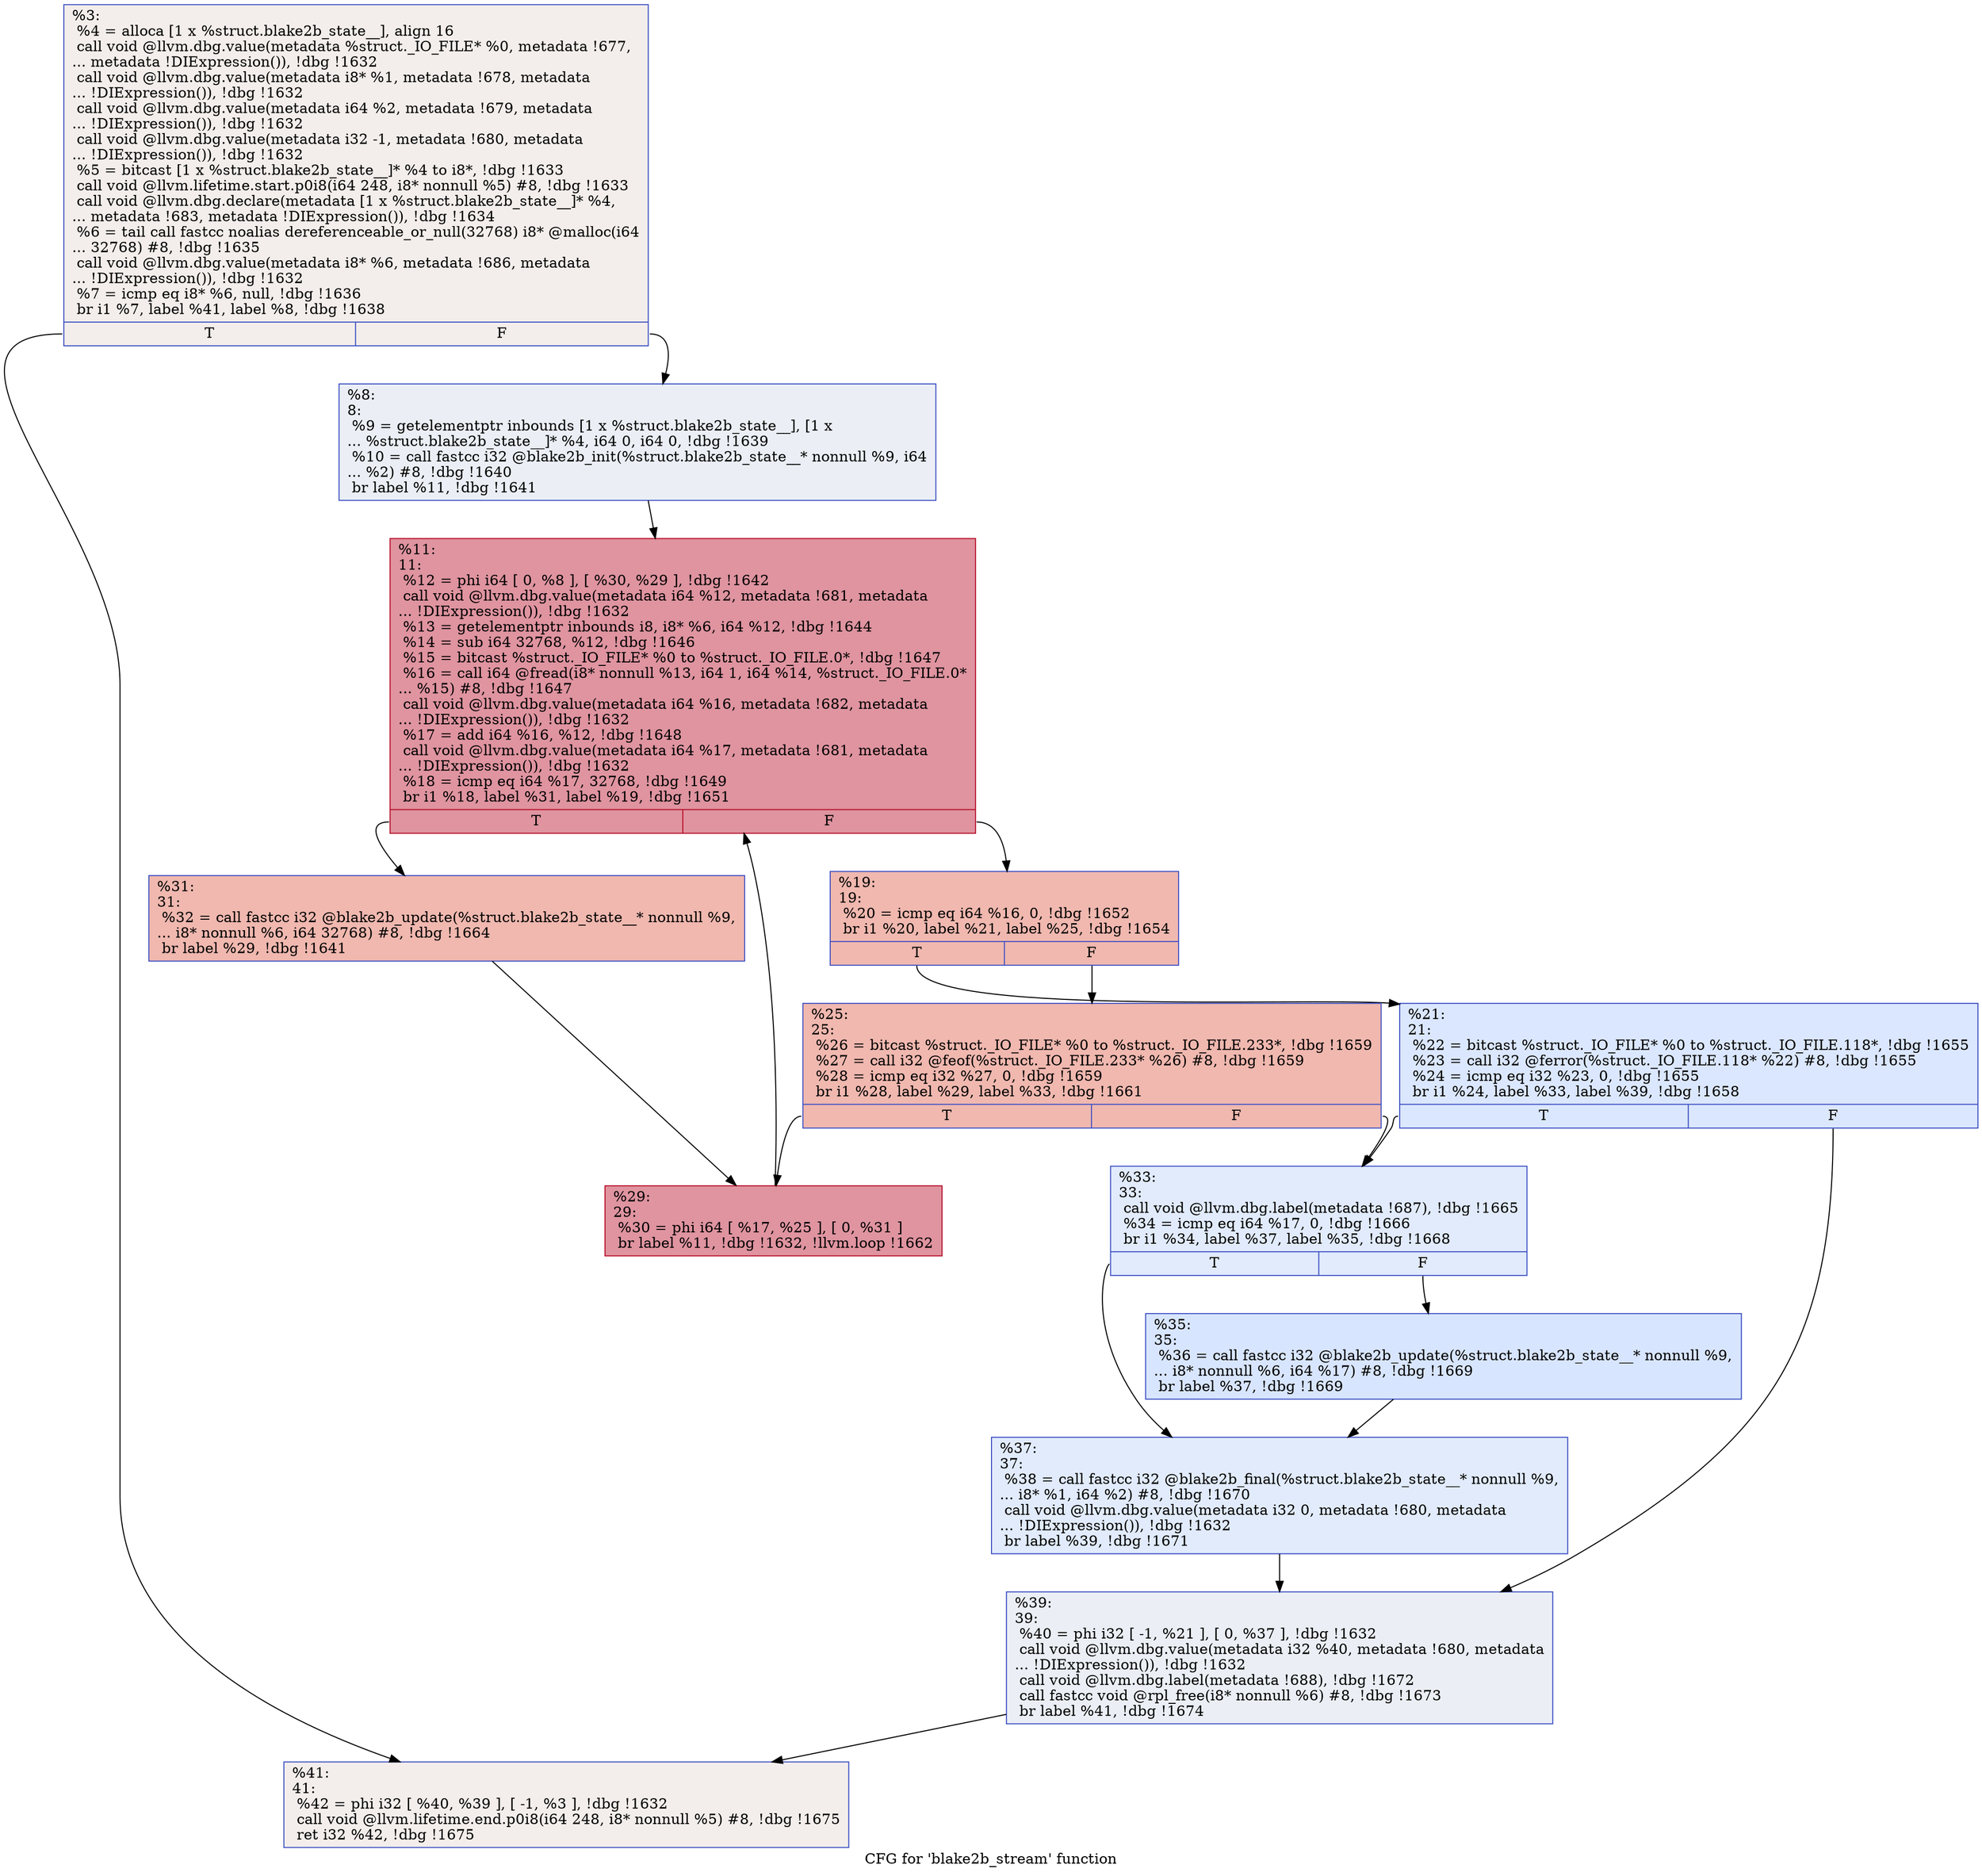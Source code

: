 digraph "CFG for 'blake2b_stream' function" {
	label="CFG for 'blake2b_stream' function";

	Node0x1578b30 [shape=record,color="#3d50c3ff", style=filled, fillcolor="#e5d8d170",label="{%3:\l  %4 = alloca [1 x %struct.blake2b_state__], align 16\l  call void @llvm.dbg.value(metadata %struct._IO_FILE* %0, metadata !677,\l... metadata !DIExpression()), !dbg !1632\l  call void @llvm.dbg.value(metadata i8* %1, metadata !678, metadata\l... !DIExpression()), !dbg !1632\l  call void @llvm.dbg.value(metadata i64 %2, metadata !679, metadata\l... !DIExpression()), !dbg !1632\l  call void @llvm.dbg.value(metadata i32 -1, metadata !680, metadata\l... !DIExpression()), !dbg !1632\l  %5 = bitcast [1 x %struct.blake2b_state__]* %4 to i8*, !dbg !1633\l  call void @llvm.lifetime.start.p0i8(i64 248, i8* nonnull %5) #8, !dbg !1633\l  call void @llvm.dbg.declare(metadata [1 x %struct.blake2b_state__]* %4,\l... metadata !683, metadata !DIExpression()), !dbg !1634\l  %6 = tail call fastcc noalias dereferenceable_or_null(32768) i8* @malloc(i64\l... 32768) #8, !dbg !1635\l  call void @llvm.dbg.value(metadata i8* %6, metadata !686, metadata\l... !DIExpression()), !dbg !1632\l  %7 = icmp eq i8* %6, null, !dbg !1636\l  br i1 %7, label %41, label %8, !dbg !1638\l|{<s0>T|<s1>F}}"];
	Node0x1578b30:s0 -> Node0x1578fe0;
	Node0x1578b30:s1 -> Node0x1578c70;
	Node0x1578c70 [shape=record,color="#3d50c3ff", style=filled, fillcolor="#d1dae970",label="{%8:\l8:                                                \l  %9 = getelementptr inbounds [1 x %struct.blake2b_state__], [1 x\l... %struct.blake2b_state__]* %4, i64 0, i64 0, !dbg !1639\l  %10 = call fastcc i32 @blake2b_init(%struct.blake2b_state__* nonnull %9, i64\l... %2) #8, !dbg !1640\l  br label %11, !dbg !1641\l}"];
	Node0x1578c70 -> Node0x1578cc0;
	Node0x1578cc0 [shape=record,color="#b70d28ff", style=filled, fillcolor="#b70d2870",label="{%11:\l11:                                               \l  %12 = phi i64 [ 0, %8 ], [ %30, %29 ], !dbg !1642\l  call void @llvm.dbg.value(metadata i64 %12, metadata !681, metadata\l... !DIExpression()), !dbg !1632\l  %13 = getelementptr inbounds i8, i8* %6, i64 %12, !dbg !1644\l  %14 = sub i64 32768, %12, !dbg !1646\l  %15 = bitcast %struct._IO_FILE* %0 to %struct._IO_FILE.0*, !dbg !1647\l  %16 = call i64 @fread(i8* nonnull %13, i64 1, i64 %14, %struct._IO_FILE.0*\l... %15) #8, !dbg !1647\l  call void @llvm.dbg.value(metadata i64 %16, metadata !682, metadata\l... !DIExpression()), !dbg !1632\l  %17 = add i64 %16, %12, !dbg !1648\l  call void @llvm.dbg.value(metadata i64 %17, metadata !681, metadata\l... !DIExpression()), !dbg !1632\l  %18 = icmp eq i64 %17, 32768, !dbg !1649\l  br i1 %18, label %31, label %19, !dbg !1651\l|{<s0>T|<s1>F}}"];
	Node0x1578cc0:s0 -> Node0x1578e50;
	Node0x1578cc0:s1 -> Node0x1578d10;
	Node0x1578d10 [shape=record,color="#3d50c3ff", style=filled, fillcolor="#dc5d4a70",label="{%19:\l19:                                               \l  %20 = icmp eq i64 %16, 0, !dbg !1652\l  br i1 %20, label %21, label %25, !dbg !1654\l|{<s0>T|<s1>F}}"];
	Node0x1578d10:s0 -> Node0x1578d60;
	Node0x1578d10:s1 -> Node0x1578db0;
	Node0x1578d60 [shape=record,color="#3d50c3ff", style=filled, fillcolor="#aec9fc70",label="{%21:\l21:                                               \l  %22 = bitcast %struct._IO_FILE* %0 to %struct._IO_FILE.118*, !dbg !1655\l  %23 = call i32 @ferror(%struct._IO_FILE.118* %22) #8, !dbg !1655\l  %24 = icmp eq i32 %23, 0, !dbg !1655\l  br i1 %24, label %33, label %39, !dbg !1658\l|{<s0>T|<s1>F}}"];
	Node0x1578d60:s0 -> Node0x1578ea0;
	Node0x1578d60:s1 -> Node0x1578f90;
	Node0x1578db0 [shape=record,color="#3d50c3ff", style=filled, fillcolor="#dc5d4a70",label="{%25:\l25:                                               \l  %26 = bitcast %struct._IO_FILE* %0 to %struct._IO_FILE.233*, !dbg !1659\l  %27 = call i32 @feof(%struct._IO_FILE.233* %26) #8, !dbg !1659\l  %28 = icmp eq i32 %27, 0, !dbg !1659\l  br i1 %28, label %29, label %33, !dbg !1661\l|{<s0>T|<s1>F}}"];
	Node0x1578db0:s0 -> Node0x1578e00;
	Node0x1578db0:s1 -> Node0x1578ea0;
	Node0x1578e00 [shape=record,color="#b70d28ff", style=filled, fillcolor="#b70d2870",label="{%29:\l29:                                               \l  %30 = phi i64 [ %17, %25 ], [ 0, %31 ]\l  br label %11, !dbg !1632, !llvm.loop !1662\l}"];
	Node0x1578e00 -> Node0x1578cc0;
	Node0x1578e50 [shape=record,color="#3d50c3ff", style=filled, fillcolor="#dc5d4a70",label="{%31:\l31:                                               \l  %32 = call fastcc i32 @blake2b_update(%struct.blake2b_state__* nonnull %9,\l... i8* nonnull %6, i64 32768) #8, !dbg !1664\l  br label %29, !dbg !1641\l}"];
	Node0x1578e50 -> Node0x1578e00;
	Node0x1578ea0 [shape=record,color="#3d50c3ff", style=filled, fillcolor="#bbd1f870",label="{%33:\l33:                                               \l  call void @llvm.dbg.label(metadata !687), !dbg !1665\l  %34 = icmp eq i64 %17, 0, !dbg !1666\l  br i1 %34, label %37, label %35, !dbg !1668\l|{<s0>T|<s1>F}}"];
	Node0x1578ea0:s0 -> Node0x1578f40;
	Node0x1578ea0:s1 -> Node0x1578ef0;
	Node0x1578ef0 [shape=record,color="#3d50c3ff", style=filled, fillcolor="#a7c5fe70",label="{%35:\l35:                                               \l  %36 = call fastcc i32 @blake2b_update(%struct.blake2b_state__* nonnull %9,\l... i8* nonnull %6, i64 %17) #8, !dbg !1669\l  br label %37, !dbg !1669\l}"];
	Node0x1578ef0 -> Node0x1578f40;
	Node0x1578f40 [shape=record,color="#3d50c3ff", style=filled, fillcolor="#bbd1f870",label="{%37:\l37:                                               \l  %38 = call fastcc i32 @blake2b_final(%struct.blake2b_state__* nonnull %9,\l... i8* %1, i64 %2) #8, !dbg !1670\l  call void @llvm.dbg.value(metadata i32 0, metadata !680, metadata\l... !DIExpression()), !dbg !1632\l  br label %39, !dbg !1671\l}"];
	Node0x1578f40 -> Node0x1578f90;
	Node0x1578f90 [shape=record,color="#3d50c3ff", style=filled, fillcolor="#d1dae970",label="{%39:\l39:                                               \l  %40 = phi i32 [ -1, %21 ], [ 0, %37 ], !dbg !1632\l  call void @llvm.dbg.value(metadata i32 %40, metadata !680, metadata\l... !DIExpression()), !dbg !1632\l  call void @llvm.dbg.label(metadata !688), !dbg !1672\l  call fastcc void @rpl_free(i8* nonnull %6) #8, !dbg !1673\l  br label %41, !dbg !1674\l}"];
	Node0x1578f90 -> Node0x1578fe0;
	Node0x1578fe0 [shape=record,color="#3d50c3ff", style=filled, fillcolor="#e5d8d170",label="{%41:\l41:                                               \l  %42 = phi i32 [ %40, %39 ], [ -1, %3 ], !dbg !1632\l  call void @llvm.lifetime.end.p0i8(i64 248, i8* nonnull %5) #8, !dbg !1675\l  ret i32 %42, !dbg !1675\l}"];
}

